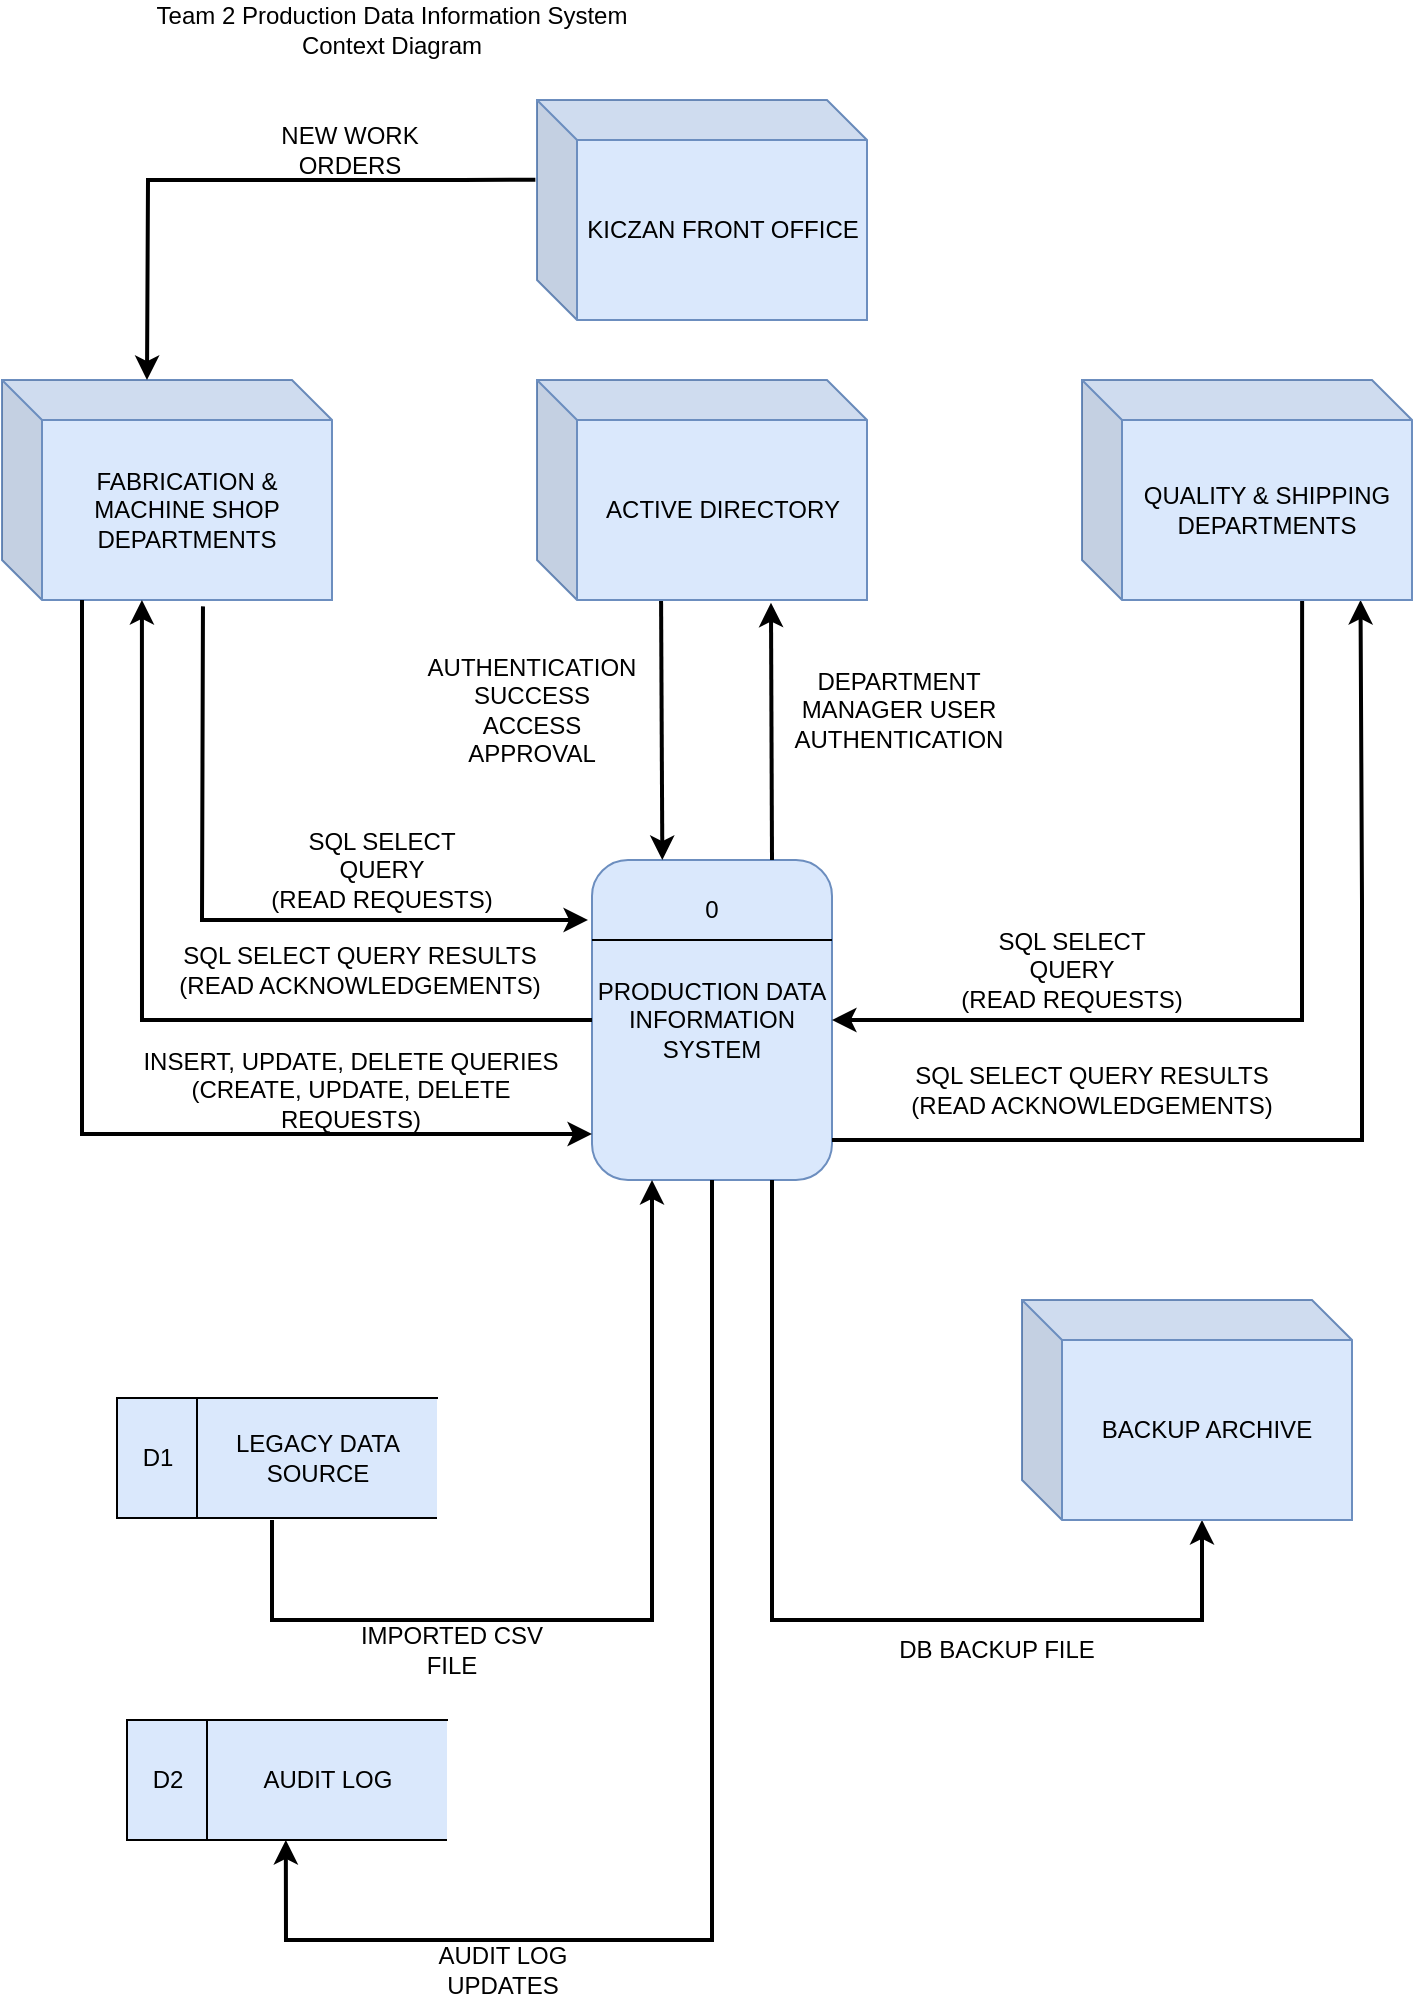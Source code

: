 <mxfile version="28.2.5">
  <diagram name="Page-1" id="NWWiBwSiMHT2Ur717pmt">
    <mxGraphModel dx="1901" dy="1047" grid="0" gridSize="10" guides="1" tooltips="1" connect="1" arrows="1" fold="1" page="0" pageScale="1" pageWidth="850" pageHeight="1100" math="0" shadow="0">
      <root>
        <mxCell id="0" />
        <mxCell id="1" parent="0" />
        <mxCell id="EqE0YKUDqJqxegZ7C9gL-1" value="PRODUCTION DATA INFORMATION SYSTEM" style="rounded=1;whiteSpace=wrap;html=1;fillColor=#dae8fc;strokeColor=#6c8ebf;" parent="1" vertex="1">
          <mxGeometry x="355" y="570" width="120" height="160" as="geometry" />
        </mxCell>
        <mxCell id="EqE0YKUDqJqxegZ7C9gL-2" value="" style="endArrow=none;html=1;rounded=0;exitX=0;exitY=0.25;exitDx=0;exitDy=0;entryX=1;entryY=0.25;entryDx=0;entryDy=0;" parent="1" source="EqE0YKUDqJqxegZ7C9gL-1" target="EqE0YKUDqJqxegZ7C9gL-1" edge="1">
          <mxGeometry width="50" height="50" relative="1" as="geometry">
            <mxPoint x="390" y="640" as="sourcePoint" />
            <mxPoint x="440" y="590" as="targetPoint" />
          </mxGeometry>
        </mxCell>
        <mxCell id="EqE0YKUDqJqxegZ7C9gL-3" value="0" style="text;html=1;align=center;verticalAlign=middle;whiteSpace=wrap;rounded=0;" parent="1" vertex="1">
          <mxGeometry x="385" y="580" width="60" height="30" as="geometry" />
        </mxCell>
        <mxCell id="EqE0YKUDqJqxegZ7C9gL-4" value="FABRICATION &amp;amp; MACHINE SHOP DEPARTMENTS" style="shape=cube;whiteSpace=wrap;html=1;boundedLbl=1;backgroundOutline=1;darkOpacity=0.05;darkOpacity2=0.1;strokeWidth=1;fillColor=#dae8fc;strokeColor=#6c8ebf;" parent="1" vertex="1">
          <mxGeometry x="60" y="330" width="165" height="110" as="geometry" />
        </mxCell>
        <mxCell id="EqE0YKUDqJqxegZ7C9gL-21" value="INSERT, UPDATE, DELETE QUERIES&lt;div&gt;(CREATE, UPDATE, DELETE REQUESTS)&lt;/div&gt;" style="text;html=1;align=center;verticalAlign=middle;whiteSpace=wrap;rounded=0;" parent="1" vertex="1">
          <mxGeometry x="122.5" y="670" width="222.5" height="30" as="geometry" />
        </mxCell>
        <mxCell id="EqE0YKUDqJqxegZ7C9gL-22" value="SQL SELECT QUERY&lt;div&gt;(READ REQUESTS)&lt;/div&gt;" style="text;html=1;align=center;verticalAlign=middle;whiteSpace=wrap;rounded=0;" parent="1" vertex="1">
          <mxGeometry x="535" y="610" width="120" height="30" as="geometry" />
        </mxCell>
        <mxCell id="EqE0YKUDqJqxegZ7C9gL-25" value="SQL SELECT QUERY RESULTS&lt;div&gt;(READ ACKNOWLEDGEMENTS)&lt;/div&gt;" style="text;html=1;align=center;verticalAlign=middle;whiteSpace=wrap;rounded=0;" parent="1" vertex="1">
          <mxGeometry x="510" y="670" width="190" height="30" as="geometry" />
        </mxCell>
        <mxCell id="EqE0YKUDqJqxegZ7C9gL-29" value="Team 2 Production Data Information System Context Diagram" style="text;html=1;align=center;verticalAlign=middle;whiteSpace=wrap;rounded=0;" parent="1" vertex="1">
          <mxGeometry x="115" y="140" width="280" height="30" as="geometry" />
        </mxCell>
        <mxCell id="47_pGREQ6rvNZp8R7Rz3-7" value="NEW WORK ORDERS" style="text;html=1;align=center;verticalAlign=middle;whiteSpace=wrap;rounded=0;" parent="1" vertex="1">
          <mxGeometry x="193.75" y="200" width="80" height="30" as="geometry" />
        </mxCell>
        <mxCell id="47_pGREQ6rvNZp8R7Rz3-9" value="" style="endArrow=classic;html=1;rounded=0;entryX=0;entryY=0;entryDx=72.5;entryDy=0;entryPerimeter=0;strokeWidth=2;exitX=-0.005;exitY=0.362;exitDx=0;exitDy=0;exitPerimeter=0;" parent="1" source="kIoXdZcQtLT9reUE1cwR-3" target="EqE0YKUDqJqxegZ7C9gL-4" edge="1">
          <mxGeometry width="50" height="50" relative="1" as="geometry">
            <mxPoint x="350" y="230" as="sourcePoint" />
            <mxPoint x="40.04" y="240" as="targetPoint" />
            <Array as="points">
              <mxPoint x="290" y="230" />
              <mxPoint x="133" y="230" />
            </Array>
          </mxGeometry>
        </mxCell>
        <mxCell id="47_pGREQ6rvNZp8R7Rz3-12" value="" style="shape=partialRectangle;whiteSpace=wrap;html=1;bottom=0;right=0;fillColor=#dae8fc;strokeColor=#000000;" parent="1" vertex="1">
          <mxGeometry x="117.5" y="839.0" width="160" height="60" as="geometry" />
        </mxCell>
        <mxCell id="47_pGREQ6rvNZp8R7Rz3-13" value="" style="endArrow=none;html=1;rounded=0;exitX=0;exitY=1;exitDx=0;exitDy=0;entryX=1;entryY=1;entryDx=0;entryDy=0;" parent="1" source="47_pGREQ6rvNZp8R7Rz3-12" target="47_pGREQ6rvNZp8R7Rz3-12" edge="1">
          <mxGeometry width="50" height="50" relative="1" as="geometry">
            <mxPoint x="197.5" y="999.0" as="sourcePoint" />
            <mxPoint x="247.5" y="949.0" as="targetPoint" />
          </mxGeometry>
        </mxCell>
        <mxCell id="47_pGREQ6rvNZp8R7Rz3-14" value="" style="endArrow=none;html=1;rounded=0;entryX=0.25;entryY=0;entryDx=0;entryDy=0;" parent="1" target="47_pGREQ6rvNZp8R7Rz3-12" edge="1">
          <mxGeometry width="50" height="50" relative="1" as="geometry">
            <mxPoint x="157.5" y="899.0" as="sourcePoint" />
            <mxPoint x="247.5" y="949.0" as="targetPoint" />
          </mxGeometry>
        </mxCell>
        <mxCell id="47_pGREQ6rvNZp8R7Rz3-16" value="D1" style="text;html=1;align=center;verticalAlign=middle;whiteSpace=wrap;rounded=0;" parent="1" vertex="1">
          <mxGeometry x="127.5" y="854.0" width="20" height="30" as="geometry" />
        </mxCell>
        <mxCell id="47_pGREQ6rvNZp8R7Rz3-18" value="LEGACY DATA SOURCE" style="text;html=1;align=center;verticalAlign=middle;whiteSpace=wrap;rounded=0;" parent="1" vertex="1">
          <mxGeometry x="162.5" y="854.0" width="110" height="30" as="geometry" />
        </mxCell>
        <mxCell id="47_pGREQ6rvNZp8R7Rz3-22" value="DEPARTMENT MANAGER USER AUTHENTICATION" style="text;html=1;align=center;verticalAlign=middle;whiteSpace=wrap;rounded=0;" parent="1" vertex="1">
          <mxGeometry x="447" y="480" width="123" height="30" as="geometry" />
        </mxCell>
        <mxCell id="47_pGREQ6rvNZp8R7Rz3-27" value="" style="endArrow=classic;html=1;rounded=0;entryX=0;entryY=0.875;entryDx=0;entryDy=0;strokeWidth=2;entryPerimeter=0;" parent="1" edge="1">
          <mxGeometry width="50" height="50" relative="1" as="geometry">
            <mxPoint x="100" y="440" as="sourcePoint" />
            <mxPoint x="355" y="707" as="targetPoint" />
            <Array as="points">
              <mxPoint x="100" y="707" />
              <mxPoint x="190" y="707" />
              <mxPoint x="270" y="707" />
              <mxPoint x="320" y="707" />
            </Array>
          </mxGeometry>
        </mxCell>
        <mxCell id="47_pGREQ6rvNZp8R7Rz3-29" value="" style="endArrow=classic;html=1;rounded=0;entryX=1;entryY=0.5;entryDx=0;entryDy=0;strokeWidth=2;exitX=0.667;exitY=1;exitDx=0;exitDy=0;exitPerimeter=0;" parent="1" source="kIoXdZcQtLT9reUE1cwR-1" target="EqE0YKUDqJqxegZ7C9gL-1" edge="1">
          <mxGeometry width="50" height="50" relative="1" as="geometry">
            <mxPoint x="665" y="460" as="sourcePoint" />
            <mxPoint x="295" y="490" as="targetPoint" />
            <Array as="points">
              <mxPoint x="710" y="570" />
              <mxPoint x="710" y="650" />
              <mxPoint x="570" y="650" />
              <mxPoint x="510" y="650" />
            </Array>
          </mxGeometry>
        </mxCell>
        <mxCell id="47_pGREQ6rvNZp8R7Rz3-30" value="" style="endArrow=classic;html=1;rounded=0;exitX=1;exitY=0.875;exitDx=0;exitDy=0;strokeWidth=2;exitPerimeter=0;entryX=0.844;entryY=1;entryDx=0;entryDy=0;entryPerimeter=0;" parent="1" edge="1" target="kIoXdZcQtLT9reUE1cwR-1" source="EqE0YKUDqJqxegZ7C9gL-1">
          <mxGeometry width="50" height="50" relative="1" as="geometry">
            <mxPoint x="475" y="686.96" as="sourcePoint" />
            <mxPoint x="685" y="460" as="targetPoint" />
            <Array as="points">
              <mxPoint x="580" y="710" />
              <mxPoint x="740" y="710" />
              <mxPoint x="740" y="590" />
            </Array>
          </mxGeometry>
        </mxCell>
        <mxCell id="47_pGREQ6rvNZp8R7Rz3-31" value="" style="endArrow=classic;html=1;rounded=0;entryX=0.25;entryY=1;entryDx=0;entryDy=0;strokeWidth=2;" parent="1" target="EqE0YKUDqJqxegZ7C9gL-1" edge="1">
          <mxGeometry width="50" height="50" relative="1" as="geometry">
            <mxPoint x="195" y="900" as="sourcePoint" />
            <mxPoint x="425" y="900" as="targetPoint" />
            <Array as="points">
              <mxPoint x="195" y="950" />
              <mxPoint x="385" y="950" />
            </Array>
          </mxGeometry>
        </mxCell>
        <mxCell id="47_pGREQ6rvNZp8R7Rz3-32" value="IMPORTED CSV FILE" style="text;html=1;align=center;verticalAlign=middle;whiteSpace=wrap;rounded=0;" parent="1" vertex="1">
          <mxGeometry x="235" y="950" width="100" height="30" as="geometry" />
        </mxCell>
        <mxCell id="47_pGREQ6rvNZp8R7Rz3-33" value="" style="endArrow=classic;html=1;rounded=0;exitX=0.75;exitY=1;exitDx=0;exitDy=0;strokeWidth=2;" parent="1" source="EqE0YKUDqJqxegZ7C9gL-1" edge="1">
          <mxGeometry width="50" height="50" relative="1" as="geometry">
            <mxPoint x="455" y="820" as="sourcePoint" />
            <mxPoint x="660" y="900" as="targetPoint" />
            <Array as="points">
              <mxPoint x="445" y="950" />
              <mxPoint x="560" y="950" />
              <mxPoint x="660" y="950" />
            </Array>
          </mxGeometry>
        </mxCell>
        <mxCell id="47_pGREQ6rvNZp8R7Rz3-34" value="DB BACKUP FILE" style="text;html=1;align=center;verticalAlign=middle;whiteSpace=wrap;rounded=0;" parent="1" vertex="1">
          <mxGeometry x="475" y="950" width="165" height="30" as="geometry" />
        </mxCell>
        <mxCell id="47_pGREQ6rvNZp8R7Rz3-35" value="" style="endArrow=classic;html=1;rounded=0;entryX=0.5;entryY=0;entryDx=0;entryDy=0;strokeWidth=2;exitX=0.376;exitY=1.001;exitDx=0;exitDy=0;exitPerimeter=0;" parent="1" edge="1" source="kIoXdZcQtLT9reUE1cwR-2">
          <mxGeometry width="50" height="50" relative="1" as="geometry">
            <mxPoint x="390" y="450" as="sourcePoint" />
            <mxPoint x="390.17" y="570" as="targetPoint" />
          </mxGeometry>
        </mxCell>
        <mxCell id="uzKrB_WK56wrm18zhLO5-1" value="" style="endArrow=classic;html=1;rounded=0;strokeWidth=2;entryX=0.709;entryY=1.012;entryDx=0;entryDy=0;entryPerimeter=0;" parent="1" target="kIoXdZcQtLT9reUE1cwR-2" edge="1">
          <mxGeometry width="50" height="50" relative="1" as="geometry">
            <mxPoint x="445" y="570" as="sourcePoint" />
            <mxPoint x="446" y="450" as="targetPoint" />
          </mxGeometry>
        </mxCell>
        <mxCell id="uzKrB_WK56wrm18zhLO5-2" value="AUTHENTICATION SUCCESS&lt;div&gt;ACCESS APPROVAL&lt;/div&gt;" style="text;html=1;align=center;verticalAlign=middle;whiteSpace=wrap;rounded=0;" parent="1" vertex="1">
          <mxGeometry x="295" y="480" width="60" height="30" as="geometry" />
        </mxCell>
        <mxCell id="kIoXdZcQtLT9reUE1cwR-1" value="QUALITY &amp;amp; SHIPPING DEPARTMENTS" style="shape=cube;whiteSpace=wrap;html=1;boundedLbl=1;backgroundOutline=1;darkOpacity=0.05;darkOpacity2=0.1;strokeWidth=1;fillColor=#dae8fc;strokeColor=#6c8ebf;" vertex="1" parent="1">
          <mxGeometry x="600" y="330" width="165" height="110" as="geometry" />
        </mxCell>
        <mxCell id="kIoXdZcQtLT9reUE1cwR-2" value="ACTIVE DIRECTORY" style="shape=cube;whiteSpace=wrap;html=1;boundedLbl=1;backgroundOutline=1;darkOpacity=0.05;darkOpacity2=0.1;strokeWidth=1;fillColor=#dae8fc;strokeColor=#6c8ebf;" vertex="1" parent="1">
          <mxGeometry x="327.5" y="330" width="165" height="110" as="geometry" />
        </mxCell>
        <mxCell id="kIoXdZcQtLT9reUE1cwR-3" value="KICZAN FRONT OFFICE" style="shape=cube;whiteSpace=wrap;html=1;boundedLbl=1;backgroundOutline=1;darkOpacity=0.05;darkOpacity2=0.1;strokeWidth=1;fillColor=#dae8fc;strokeColor=#6c8ebf;" vertex="1" parent="1">
          <mxGeometry x="327.5" y="190" width="165" height="110" as="geometry" />
        </mxCell>
        <mxCell id="kIoXdZcQtLT9reUE1cwR-4" value="BACKUP ARCHIVE" style="shape=cube;whiteSpace=wrap;html=1;boundedLbl=1;backgroundOutline=1;darkOpacity=0.05;darkOpacity2=0.1;strokeWidth=1;fillColor=#dae8fc;strokeColor=#6c8ebf;" vertex="1" parent="1">
          <mxGeometry x="570" y="790" width="165" height="110" as="geometry" />
        </mxCell>
        <mxCell id="kIoXdZcQtLT9reUE1cwR-5" value="" style="endArrow=classic;html=1;rounded=0;exitX=0;exitY=0.5;exitDx=0;exitDy=0;entryX=0.424;entryY=1;entryDx=0;entryDy=0;entryPerimeter=0;strokeWidth=2;" edge="1" parent="1" source="EqE0YKUDqJqxegZ7C9gL-1" target="EqE0YKUDqJqxegZ7C9gL-4">
          <mxGeometry width="50" height="50" relative="1" as="geometry">
            <mxPoint x="440" y="630" as="sourcePoint" />
            <mxPoint x="130" y="450" as="targetPoint" />
            <Array as="points">
              <mxPoint x="130" y="650" />
            </Array>
          </mxGeometry>
        </mxCell>
        <mxCell id="kIoXdZcQtLT9reUE1cwR-6" value="SQL SELECT QUERY RESULTS&lt;div&gt;(READ ACKNOWLEDGEMENTS)&lt;/div&gt;" style="text;html=1;align=center;verticalAlign=middle;whiteSpace=wrap;rounded=0;" vertex="1" parent="1">
          <mxGeometry x="143.75" y="610" width="190" height="30" as="geometry" />
        </mxCell>
        <mxCell id="kIoXdZcQtLT9reUE1cwR-7" value="" style="endArrow=classic;html=1;rounded=0;exitX=0.609;exitY=1.029;exitDx=0;exitDy=0;exitPerimeter=0;strokeWidth=2;" edge="1" parent="1" source="EqE0YKUDqJqxegZ7C9gL-4">
          <mxGeometry width="50" height="50" relative="1" as="geometry">
            <mxPoint x="160" y="460" as="sourcePoint" />
            <mxPoint x="353" y="600" as="targetPoint" />
            <Array as="points">
              <mxPoint x="160" y="600" />
            </Array>
          </mxGeometry>
        </mxCell>
        <mxCell id="kIoXdZcQtLT9reUE1cwR-8" value="SQL SELECT QUERY&lt;div&gt;(READ REQUESTS)&lt;/div&gt;" style="text;html=1;align=center;verticalAlign=middle;whiteSpace=wrap;rounded=0;" vertex="1" parent="1">
          <mxGeometry x="190" y="560" width="120" height="30" as="geometry" />
        </mxCell>
        <mxCell id="kIoXdZcQtLT9reUE1cwR-9" value="" style="shape=partialRectangle;whiteSpace=wrap;html=1;bottom=0;right=0;fillColor=#dae8fc;strokeColor=#000000;" vertex="1" parent="1">
          <mxGeometry x="122.5" y="1000" width="160" height="60" as="geometry" />
        </mxCell>
        <mxCell id="kIoXdZcQtLT9reUE1cwR-10" value="" style="endArrow=none;html=1;rounded=0;exitX=0;exitY=1;exitDx=0;exitDy=0;entryX=1;entryY=1;entryDx=0;entryDy=0;" edge="1" parent="1" source="kIoXdZcQtLT9reUE1cwR-9" target="kIoXdZcQtLT9reUE1cwR-9">
          <mxGeometry width="50" height="50" relative="1" as="geometry">
            <mxPoint x="202.5" y="1160" as="sourcePoint" />
            <mxPoint x="252.5" y="1110" as="targetPoint" />
          </mxGeometry>
        </mxCell>
        <mxCell id="kIoXdZcQtLT9reUE1cwR-11" value="" style="endArrow=none;html=1;rounded=0;entryX=0.25;entryY=0;entryDx=0;entryDy=0;" edge="1" parent="1" target="kIoXdZcQtLT9reUE1cwR-9">
          <mxGeometry width="50" height="50" relative="1" as="geometry">
            <mxPoint x="162.5" y="1060" as="sourcePoint" />
            <mxPoint x="252.5" y="1110" as="targetPoint" />
          </mxGeometry>
        </mxCell>
        <mxCell id="kIoXdZcQtLT9reUE1cwR-12" value="D2" style="text;html=1;align=center;verticalAlign=middle;whiteSpace=wrap;rounded=0;" vertex="1" parent="1">
          <mxGeometry x="132.5" y="1015" width="20" height="30" as="geometry" />
        </mxCell>
        <mxCell id="kIoXdZcQtLT9reUE1cwR-13" value="AUDIT LOG" style="text;html=1;align=center;verticalAlign=middle;whiteSpace=wrap;rounded=0;" vertex="1" parent="1">
          <mxGeometry x="167.5" y="1015" width="110" height="30" as="geometry" />
        </mxCell>
        <mxCell id="kIoXdZcQtLT9reUE1cwR-14" value="" style="endArrow=classic;html=1;rounded=0;strokeWidth=2;exitX=0.5;exitY=1;exitDx=0;exitDy=0;" edge="1" parent="1" source="EqE0YKUDqJqxegZ7C9gL-1">
          <mxGeometry width="50" height="50" relative="1" as="geometry">
            <mxPoint x="410" y="1110" as="sourcePoint" />
            <mxPoint x="201.91" y="1060" as="targetPoint" />
            <Array as="points">
              <mxPoint x="415" y="1110" />
              <mxPoint x="202" y="1110" />
            </Array>
          </mxGeometry>
        </mxCell>
        <mxCell id="kIoXdZcQtLT9reUE1cwR-15" value="AUDIT LOG UPDATES" style="text;html=1;align=center;verticalAlign=middle;whiteSpace=wrap;rounded=0;" vertex="1" parent="1">
          <mxGeometry x="272.5" y="1110" width="75" height="30" as="geometry" />
        </mxCell>
      </root>
    </mxGraphModel>
  </diagram>
</mxfile>
